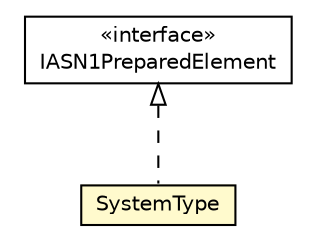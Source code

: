 #!/usr/local/bin/dot
#
# Class diagram 
# Generated by UMLGraph version R5_6-24-gf6e263 (http://www.umlgraph.org/)
#

digraph G {
	edge [fontname="Helvetica",fontsize=10,labelfontname="Helvetica",labelfontsize=10];
	node [fontname="Helvetica",fontsize=10,shape=plaintext];
	nodesep=0.25;
	ranksep=0.5;
	// org.universAAL.lddi.lib.ieeex73std.org.bn.coders.IASN1PreparedElement
	c7947040 [label=<<table title="org.universAAL.lddi.lib.ieeex73std.org.bn.coders.IASN1PreparedElement" border="0" cellborder="1" cellspacing="0" cellpadding="2" port="p" href="../../org/bn/coders/IASN1PreparedElement.html">
		<tr><td><table border="0" cellspacing="0" cellpadding="1">
<tr><td align="center" balign="center"> &#171;interface&#187; </td></tr>
<tr><td align="center" balign="center"> IASN1PreparedElement </td></tr>
		</table></td></tr>
		</table>>, URL="../../org/bn/coders/IASN1PreparedElement.html", fontname="Helvetica", fontcolor="black", fontsize=10.0];
	// org.universAAL.lddi.lib.ieeex73std.x73.p20601.SystemType
	c7947079 [label=<<table title="org.universAAL.lddi.lib.ieeex73std.x73.p20601.SystemType" border="0" cellborder="1" cellspacing="0" cellpadding="2" port="p" bgcolor="lemonChiffon" href="./SystemType.html">
		<tr><td><table border="0" cellspacing="0" cellpadding="1">
<tr><td align="center" balign="center"> SystemType </td></tr>
		</table></td></tr>
		</table>>, URL="./SystemType.html", fontname="Helvetica", fontcolor="black", fontsize=10.0];
	//org.universAAL.lddi.lib.ieeex73std.x73.p20601.SystemType implements org.universAAL.lddi.lib.ieeex73std.org.bn.coders.IASN1PreparedElement
	c7947040:p -> c7947079:p [dir=back,arrowtail=empty,style=dashed];
}

